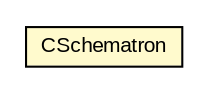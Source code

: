 #!/usr/local/bin/dot
#
# Class diagram 
# Generated by UMLGraph version 5.1 (http://www.umlgraph.org/)
#

digraph G {
	edge [fontname="arial",fontsize=10,labelfontname="arial",labelfontsize=10];
	node [fontname="arial",fontsize=10,shape=plaintext];
	nodesep=0.25;
	ranksep=0.5;
	// com.helger.schematron.CSchematron
	c2705 [label=<<table title="com.helger.schematron.CSchematron" border="0" cellborder="1" cellspacing="0" cellpadding="2" port="p" bgcolor="lemonChiffon" href="./CSchematron.html">
		<tr><td><table border="0" cellspacing="0" cellpadding="1">
<tr><td align="center" balign="center"> CSchematron </td></tr>
		</table></td></tr>
		</table>>, fontname="arial", fontcolor="black", fontsize=10.0];
}


